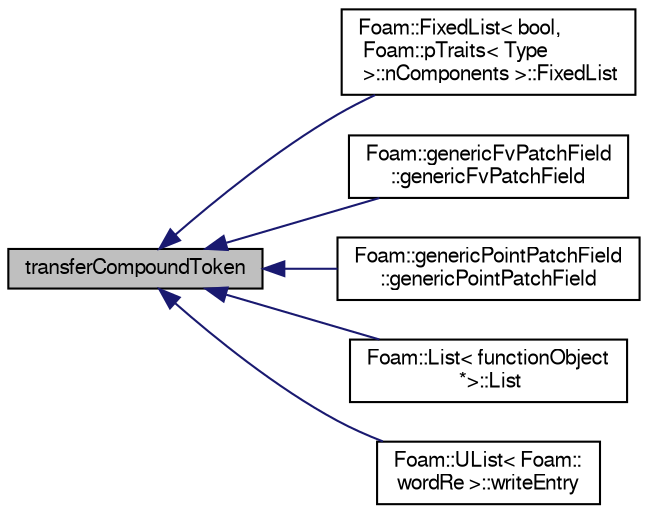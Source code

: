 digraph "transferCompoundToken"
{
  bgcolor="transparent";
  edge [fontname="FreeSans",fontsize="10",labelfontname="FreeSans",labelfontsize="10"];
  node [fontname="FreeSans",fontsize="10",shape=record];
  rankdir="LR";
  Node729 [label="transferCompoundToken",height=0.2,width=0.4,color="black", fillcolor="grey75", style="filled", fontcolor="black"];
  Node729 -> Node730 [dir="back",color="midnightblue",fontsize="10",style="solid",fontname="FreeSans"];
  Node730 [label="Foam::FixedList\< bool,\l Foam::pTraits\< Type\l \>::nComponents \>::FixedList",height=0.2,width=0.4,color="black",URL="$a25894.html#a96fc89cc5cd7ef81f0d49bfb25247021",tooltip="Construct from Istream. "];
  Node729 -> Node731 [dir="back",color="midnightblue",fontsize="10",style="solid",fontname="FreeSans"];
  Node731 [label="Foam::genericFvPatchField\l::genericFvPatchField",height=0.2,width=0.4,color="black",URL="$a23554.html#a55caa01e757d3893cd3a7034439317d9",tooltip="Construct from patch, internal field and dictionary. "];
  Node729 -> Node732 [dir="back",color="midnightblue",fontsize="10",style="solid",fontname="FreeSans"];
  Node732 [label="Foam::genericPointPatchField\l::genericPointPatchField",height=0.2,width=0.4,color="black",URL="$a23558.html#abb7dd7bf600b72b3b82ea631844b5eb3",tooltip="Construct from patch, internal field and dictionary. "];
  Node729 -> Node733 [dir="back",color="midnightblue",fontsize="10",style="solid",fontname="FreeSans"];
  Node733 [label="Foam::List\< functionObject\l *\>::List",height=0.2,width=0.4,color="black",URL="$a25694.html#a14f9ee6bb196d1f585f55ea49dc15a0c",tooltip="Construct from Istream. "];
  Node729 -> Node734 [dir="back",color="midnightblue",fontsize="10",style="solid",fontname="FreeSans"];
  Node734 [label="Foam::UList\< Foam::\lwordRe \>::writeEntry",height=0.2,width=0.4,color="black",URL="$a25698.html#ab40cda08e1d63badc1dbc7c31005601e",tooltip="Write the UList as a dictionary entry with keyword. "];
}
